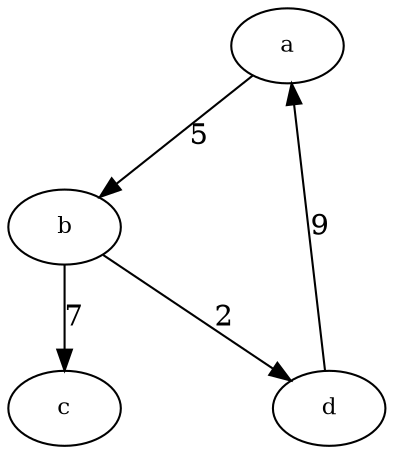 strict digraph "d" {
	splines=true;
	sep="+25,25";
	overlap=scalexy;
	nodesep=0.8;
	node [fontsize=11];

	a -> b ["peso"=5, label=5]
	b -> c ["peso"=7, label=7]
	b -> d ["peso"=2, label=2]
	d -> a ["peso"=9, label=9]
}
